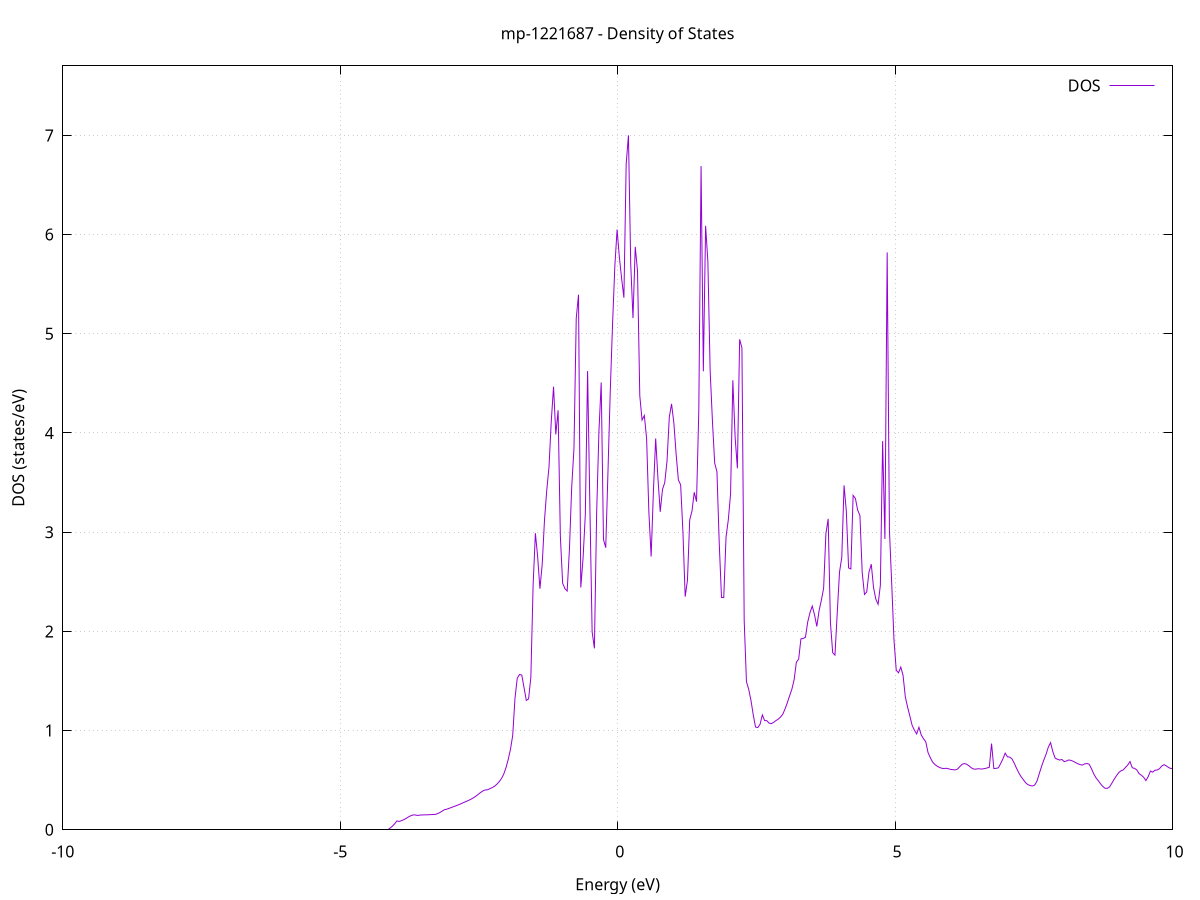 set title 'mp-1221687 - Density of States'
set xlabel 'Energy (eV)'
set ylabel 'DOS (states/eV)'
set grid
set xrange [-10:10]
set yrange [0:7.701]
set xzeroaxis lt -1
set terminal png size 800,600
set output 'mp-1221687_dos_gnuplot.png'
plot '-' using 1:2 with lines title 'DOS'
-47.212400 0.000000
-47.171500 0.000000
-47.130600 0.000000
-47.089700 0.000000
-47.048800 0.000000
-47.007900 0.000000
-46.967000 0.000000
-46.926100 0.000000
-46.885200 0.000000
-46.844300 0.000000
-46.803400 0.000000
-46.762500 0.000000
-46.721600 0.000000
-46.680700 0.000000
-46.639800 0.000000
-46.598900 0.000000
-46.558000 0.000000
-46.517100 0.000000
-46.476200 0.000000
-46.435200 0.000000
-46.394300 0.000000
-46.353400 0.000000
-46.312500 0.000000
-46.271600 0.000000
-46.230700 0.000000
-46.189800 0.000000
-46.148900 0.000000
-46.108000 0.000000
-46.067100 0.000000
-46.026200 0.000000
-45.985300 0.000000
-45.944400 0.000000
-45.903500 0.000000
-45.862600 0.000000
-45.821700 0.000000
-45.780800 0.000000
-45.739900 0.000000
-45.699000 0.000000
-45.658100 0.000000
-45.617200 0.000000
-45.576300 0.000000
-45.535400 0.000000
-45.494500 0.000000
-45.453600 0.000000
-45.412700 0.000000
-45.371800 0.000000
-45.330900 0.000000
-45.290000 0.000000
-45.249000 0.000000
-45.208100 0.000000
-45.167200 0.000000
-45.126300 0.000000
-45.085400 0.000000
-45.044500 0.000000
-45.003600 0.000000
-44.962700 0.000000
-44.921800 0.000000
-44.880900 0.000000
-44.840000 0.000000
-44.799100 0.000000
-44.758200 0.000000
-44.717300 0.000000
-44.676400 0.000000
-44.635500 0.000000
-44.594600 0.000000
-44.553700 0.000000
-44.512800 0.000000
-44.471900 0.000000
-44.431000 0.000000
-44.390100 0.000000
-44.349200 0.000000
-44.308300 0.000000
-44.267400 0.000000
-44.226500 0.000000
-44.185600 0.000000
-44.144700 0.000000
-44.103800 0.000000
-44.062900 0.000000
-44.021900 0.000000
-43.981000 0.000000
-43.940100 0.000000
-43.899200 0.000000
-43.858300 0.000000
-43.817400 0.000000
-43.776500 0.000000
-43.735600 0.000000
-43.694700 0.000000
-43.653800 0.000000
-43.612900 0.000000
-43.572000 0.000000
-43.531100 0.000000
-43.490200 75.314700
-43.449300 0.000000
-43.408400 0.000000
-43.367500 0.000000
-43.326600 0.000000
-43.285700 16.598500
-43.244800 30.565400
-43.203900 0.000000
-43.163000 0.000000
-43.122100 0.000000
-43.081200 0.000000
-43.040300 0.000000
-42.999400 0.000000
-42.958500 0.000000
-42.917600 0.000000
-42.876700 0.000000
-42.835800 0.000000
-42.794800 0.000000
-42.753900 0.000000
-42.713000 0.000000
-42.672100 0.000000
-42.631200 0.000000
-42.590300 0.000000
-42.549400 0.000000
-42.508500 0.000000
-42.467600 0.000000
-42.426700 0.000000
-42.385800 0.000000
-42.344900 0.000000
-42.304000 0.000000
-42.263100 0.000000
-42.222200 0.000000
-42.181300 0.000000
-42.140400 0.000000
-42.099500 0.000000
-42.058600 0.000000
-42.017700 0.000000
-41.976800 0.000000
-41.935900 0.000000
-41.895000 0.000000
-41.854100 0.000000
-41.813200 0.000000
-41.772300 0.000000
-41.731400 0.000000
-41.690500 0.000000
-41.649600 0.000000
-41.608700 0.000000
-41.567700 0.000000
-41.526800 0.000000
-41.485900 0.000000
-41.445000 0.000000
-41.404100 0.000000
-41.363200 0.000000
-41.322300 0.000000
-41.281400 0.000000
-41.240500 0.000000
-41.199600 0.000000
-41.158700 0.000000
-41.117800 0.000000
-41.076900 0.000000
-41.036000 0.000000
-40.995100 0.000000
-40.954200 0.000000
-40.913300 0.000000
-40.872400 0.000000
-40.831500 0.000000
-40.790600 0.000000
-40.749700 0.000000
-40.708800 0.000000
-40.667900 0.000000
-40.627000 0.000000
-40.586100 0.000000
-40.545200 0.000000
-40.504300 0.000000
-40.463400 0.000000
-40.422500 0.000000
-40.381600 0.000000
-40.340600 0.000000
-40.299700 0.000000
-40.258800 0.000000
-40.217900 0.000000
-40.177000 0.000000
-40.136100 0.000000
-40.095200 0.000000
-40.054300 0.000000
-40.013400 0.000000
-39.972500 0.000000
-39.931600 0.000000
-39.890700 0.000000
-39.849800 0.000000
-39.808900 0.000000
-39.768000 0.000000
-39.727100 0.000000
-39.686200 0.000000
-39.645300 0.000000
-39.604400 0.000000
-39.563500 0.000000
-39.522600 0.000000
-39.481700 0.000000
-39.440800 0.000000
-39.399900 0.000000
-39.359000 0.000000
-39.318100 0.000000
-39.277200 0.000000
-39.236300 0.000000
-39.195400 0.000000
-39.154400 0.000000
-39.113500 0.000000
-39.072600 0.000000
-39.031700 0.000000
-38.990800 0.000000
-38.949900 0.000000
-38.909000 0.000000
-38.868100 0.000000
-38.827200 0.000000
-38.786300 0.000000
-38.745400 0.000000
-38.704500 0.000000
-38.663600 0.000000
-38.622700 0.000000
-38.581800 0.000000
-38.540900 0.000000
-38.500000 0.000000
-38.459100 0.000000
-38.418200 0.000000
-38.377300 0.000000
-38.336400 0.000000
-38.295500 0.000000
-38.254600 0.000000
-38.213700 0.000000
-38.172800 0.000000
-38.131900 0.000000
-38.091000 0.000000
-38.050100 0.000000
-38.009200 0.000000
-37.968300 0.000000
-37.927300 0.000000
-37.886400 0.000000
-37.845500 0.000000
-37.804600 0.000000
-37.763700 0.000000
-37.722800 0.000000
-37.681900 0.000000
-37.641000 0.000000
-37.600100 0.000000
-37.559200 0.000000
-37.518300 0.000000
-37.477400 0.000000
-37.436500 0.000000
-37.395600 0.000000
-37.354700 0.000000
-37.313800 0.000000
-37.272900 0.000000
-37.232000 0.000000
-37.191100 0.000000
-37.150200 0.000000
-37.109300 0.000000
-37.068400 0.000000
-37.027500 0.000000
-36.986600 0.000000
-36.945700 0.000000
-36.904800 0.000000
-36.863900 0.000000
-36.823000 0.000000
-36.782100 0.000000
-36.741200 0.000000
-36.700200 0.000000
-36.659300 0.000000
-36.618400 0.000000
-36.577500 0.000000
-36.536600 0.000000
-36.495700 0.000000
-36.454800 0.000000
-36.413900 0.000000
-36.373000 0.000000
-36.332100 0.000000
-36.291200 0.000000
-36.250300 0.000000
-36.209400 0.000000
-36.168500 0.000000
-36.127600 0.000000
-36.086700 0.000000
-36.045800 0.000000
-36.004900 0.000000
-35.964000 0.000000
-35.923100 0.000000
-35.882200 0.000000
-35.841300 0.000000
-35.800400 0.000000
-35.759500 0.000000
-35.718600 0.000000
-35.677700 0.000000
-35.636800 0.000000
-35.595900 0.000000
-35.555000 0.000000
-35.514100 0.000000
-35.473100 0.000000
-35.432200 0.000000
-35.391300 0.000000
-35.350400 0.000000
-35.309500 0.000000
-35.268600 0.000000
-35.227700 0.000000
-35.186800 0.000000
-35.145900 0.000000
-35.105000 0.000000
-35.064100 0.000000
-35.023200 0.000000
-34.982300 0.000000
-34.941400 0.000000
-34.900500 0.000000
-34.859600 0.000000
-34.818700 0.000000
-34.777800 0.000000
-34.736900 0.000000
-34.696000 0.000000
-34.655100 0.000000
-34.614200 0.000000
-34.573300 0.000000
-34.532400 0.000000
-34.491500 0.000000
-34.450600 0.000000
-34.409700 0.000000
-34.368800 0.000000
-34.327900 0.000000
-34.286900 0.000000
-34.246000 0.000000
-34.205100 0.000000
-34.164200 0.000000
-34.123300 0.000000
-34.082400 0.000000
-34.041500 0.000000
-34.000600 0.000000
-33.959700 0.000000
-33.918800 0.000000
-33.877900 0.000000
-33.837000 0.000000
-33.796100 0.000000
-33.755200 0.000000
-33.714300 0.000000
-33.673400 0.000000
-33.632500 0.000000
-33.591600 0.000000
-33.550700 0.000000
-33.509800 0.000000
-33.468900 0.000000
-33.428000 0.000000
-33.387100 0.000000
-33.346200 0.000000
-33.305300 0.000000
-33.264400 0.000000
-33.223500 0.000000
-33.182600 0.000000
-33.141700 0.000000
-33.100800 0.000000
-33.059800 0.000000
-33.018900 0.000000
-32.978000 0.000000
-32.937100 0.000000
-32.896200 0.000000
-32.855300 0.000000
-32.814400 0.000000
-32.773500 0.000000
-32.732600 0.000000
-32.691700 0.000000
-32.650800 0.000000
-32.609900 0.000000
-32.569000 0.000000
-32.528100 0.000000
-32.487200 0.000000
-32.446300 0.000000
-32.405400 0.000000
-32.364500 0.000000
-32.323600 0.000000
-32.282700 0.000000
-32.241800 0.000000
-32.200900 0.000000
-32.160000 0.000000
-32.119100 0.000000
-32.078200 0.000000
-32.037300 0.000000
-31.996400 0.000000
-31.955500 0.000000
-31.914600 0.000000
-31.873700 0.000000
-31.832700 0.000000
-31.791800 0.000000
-31.750900 0.000000
-31.710000 0.000000
-31.669100 0.000000
-31.628200 0.000000
-31.587300 0.000000
-31.546400 0.000000
-31.505500 0.000000
-31.464600 0.000000
-31.423700 0.000000
-31.382800 0.000000
-31.341900 0.000000
-31.301000 0.000000
-31.260100 0.000000
-31.219200 0.000000
-31.178300 0.000000
-31.137400 0.000000
-31.096500 0.000000
-31.055600 0.000000
-31.014700 0.000000
-30.973800 0.000000
-30.932900 0.000000
-30.892000 0.000000
-30.851100 0.000000
-30.810200 0.000000
-30.769300 0.000000
-30.728400 0.000000
-30.687500 0.000000
-30.646600 0.000000
-30.605600 0.000000
-30.564700 0.000000
-30.523800 0.000000
-30.482900 0.000000
-30.442000 0.000000
-30.401100 0.000000
-30.360200 0.000000
-30.319300 0.000000
-30.278400 0.000000
-30.237500 0.000000
-30.196600 0.000000
-30.155700 0.000000
-30.114800 0.000000
-30.073900 0.000000
-30.033000 0.000000
-29.992100 0.000000
-29.951200 0.000000
-29.910300 0.000000
-29.869400 0.000000
-29.828500 0.000000
-29.787600 0.000000
-29.746700 0.000000
-29.705800 0.000000
-29.664900 0.000000
-29.624000 0.000000
-29.583100 0.000000
-29.542200 0.000000
-29.501300 0.000000
-29.460400 0.000000
-29.419400 0.000000
-29.378500 0.000000
-29.337600 0.000000
-29.296700 0.000000
-29.255800 0.000000
-29.214900 0.000000
-29.174000 0.000000
-29.133100 0.000000
-29.092200 0.000000
-29.051300 0.000000
-29.010400 0.000000
-28.969500 0.000000
-28.928600 0.000000
-28.887700 0.000000
-28.846800 0.000000
-28.805900 0.000000
-28.765000 0.000000
-28.724100 0.000000
-28.683200 0.000000
-28.642300 0.000000
-28.601400 0.000000
-28.560500 0.000000
-28.519600 0.000000
-28.478700 0.000000
-28.437800 0.000000
-28.396900 0.000000
-28.356000 0.000000
-28.315100 0.000000
-28.274200 0.000000
-28.233300 0.000000
-28.192300 0.000000
-28.151400 0.000000
-28.110500 0.000000
-28.069600 0.000000
-28.028700 0.000000
-27.987800 0.000000
-27.946900 0.000000
-27.906000 0.000000
-27.865100 0.000000
-27.824200 0.000000
-27.783300 0.000000
-27.742400 0.000000
-27.701500 0.000000
-27.660600 0.000000
-27.619700 0.000000
-27.578800 0.000000
-27.537900 0.000000
-27.497000 0.000000
-27.456100 0.000000
-27.415200 0.000000
-27.374300 0.000000
-27.333400 0.000000
-27.292500 0.000000
-27.251600 0.000000
-27.210700 0.000000
-27.169800 0.000000
-27.128900 0.000000
-27.088000 0.000000
-27.047100 0.000000
-27.006200 0.000000
-26.965200 0.000000
-26.924300 0.000000
-26.883400 0.000000
-26.842500 0.000000
-26.801600 0.000000
-26.760700 0.000000
-26.719800 0.000000
-26.678900 0.000000
-26.638000 0.000000
-26.597100 0.000000
-26.556200 0.000000
-26.515300 0.000000
-26.474400 0.000000
-26.433500 0.000000
-26.392600 0.000000
-26.351700 0.000000
-26.310800 0.000000
-26.269900 0.000000
-26.229000 0.000000
-26.188100 0.000000
-26.147200 0.000000
-26.106300 0.000000
-26.065400 0.000000
-26.024500 0.000000
-25.983600 0.000000
-25.942700 0.000000
-25.901800 0.000000
-25.860900 0.000000
-25.820000 0.000000
-25.779100 0.000000
-25.738100 0.000000
-25.697200 0.000000
-25.656300 0.000000
-25.615400 0.000000
-25.574500 0.000000
-25.533600 0.000000
-25.492700 0.000000
-25.451800 0.000000
-25.410900 0.000000
-25.370000 0.000000
-25.329100 0.000000
-25.288200 0.000000
-25.247300 0.000000
-25.206400 0.000000
-25.165500 0.000000
-25.124600 0.000000
-25.083700 0.000000
-25.042800 0.000000
-25.001900 0.000000
-24.961000 0.000000
-24.920100 0.000000
-24.879200 0.000000
-24.838300 0.000000
-24.797400 0.000000
-24.756500 0.000000
-24.715600 0.000000
-24.674700 0.000000
-24.633800 0.000000
-24.592900 0.000000
-24.551900 0.000000
-24.511000 0.000000
-24.470100 0.000000
-24.429200 0.000000
-24.388300 0.000000
-24.347400 0.000000
-24.306500 0.000000
-24.265600 0.000000
-24.224700 0.000000
-24.183800 0.000000
-24.142900 0.000000
-24.102000 0.000000
-24.061100 0.000000
-24.020200 0.000000
-23.979300 0.000000
-23.938400 0.000000
-23.897500 0.000000
-23.856600 0.000000
-23.815700 0.000000
-23.774800 0.000000
-23.733900 0.000000
-23.693000 0.000000
-23.652100 0.000000
-23.611200 0.000000
-23.570300 0.000000
-23.529400 0.000000
-23.488500 0.000000
-23.447600 0.000000
-23.406700 0.000000
-23.365800 0.000000
-23.324800 0.000000
-23.283900 0.000000
-23.243000 0.000000
-23.202100 0.000000
-23.161200 0.000000
-23.120300 0.000000
-23.079400 0.000000
-23.038500 0.000000
-22.997600 0.000000
-22.956700 0.000000
-22.915800 0.000000
-22.874900 0.000000
-22.834000 0.000000
-22.793100 0.000000
-22.752200 0.000000
-22.711300 0.000000
-22.670400 0.000000
-22.629500 0.000000
-22.588600 0.000000
-22.547700 0.000000
-22.506800 0.000000
-22.465900 0.000000
-22.425000 0.000000
-22.384100 0.000000
-22.343200 0.000000
-22.302300 0.000000
-22.261400 0.000000
-22.220500 0.000000
-22.179600 0.000000
-22.138700 0.000000
-22.097700 0.000000
-22.056800 0.000000
-22.015900 0.000000
-21.975000 0.000000
-21.934100 0.000000
-21.893200 0.000000
-21.852300 0.000000
-21.811400 0.000000
-21.770500 0.000000
-21.729600 0.000000
-21.688700 0.000000
-21.647800 0.000000
-21.606900 0.000000
-21.566000 0.000000
-21.525100 0.000000
-21.484200 0.000000
-21.443300 0.000000
-21.402400 0.000000
-21.361500 0.000000
-21.320600 0.000000
-21.279700 0.000000
-21.238800 0.000000
-21.197900 0.000000
-21.157000 0.000000
-21.116100 0.000000
-21.075200 0.000000
-21.034300 0.000000
-20.993400 0.000000
-20.952500 0.000000
-20.911600 0.000000
-20.870600 0.000000
-20.829700 0.000000
-20.788800 0.000000
-20.747900 0.000000
-20.707000 0.000000
-20.666100 0.000000
-20.625200 0.000000
-20.584300 0.000000
-20.543400 0.000000
-20.502500 0.000000
-20.461600 0.000000
-20.420700 0.000000
-20.379800 0.000000
-20.338900 0.000000
-20.298000 0.000000
-20.257100 0.000000
-20.216200 0.000000
-20.175300 0.000000
-20.134400 0.000000
-20.093500 0.000000
-20.052600 0.000000
-20.011700 0.000000
-19.970800 0.000000
-19.929900 0.000000
-19.889000 0.000000
-19.848100 0.000000
-19.807200 0.000000
-19.766300 0.000000
-19.725400 0.000000
-19.684500 0.000000
-19.643500 0.000000
-19.602600 0.000000
-19.561700 0.000000
-19.520800 0.000000
-19.479900 0.000000
-19.439000 0.000000
-19.398100 0.000000
-19.357200 0.000000
-19.316300 0.000000
-19.275400 0.000000
-19.234500 0.000000
-19.193600 0.000000
-19.152700 0.000000
-19.111800 0.000000
-19.070900 0.000000
-19.030000 0.000000
-18.989100 0.000000
-18.948200 0.000000
-18.907300 0.000000
-18.866400 0.000000
-18.825500 0.000000
-18.784600 0.000000
-18.743700 0.000000
-18.702800 0.000000
-18.661900 0.000000
-18.621000 0.000000
-18.580100 0.000000
-18.539200 0.000000
-18.498300 0.000000
-18.457300 0.000000
-18.416400 0.000000
-18.375500 0.000000
-18.334600 0.000000
-18.293700 0.000000
-18.252800 0.000000
-18.211900 0.000000
-18.171000 0.000000
-18.130100 0.000000
-18.089200 0.000000
-18.048300 0.000000
-18.007400 0.000000
-17.966500 0.000000
-17.925600 0.000000
-17.884700 0.000000
-17.843800 0.000000
-17.802900 0.000000
-17.762000 0.000000
-17.721100 0.000000
-17.680200 0.000000
-17.639300 0.000000
-17.598400 0.000000
-17.557500 0.000000
-17.516600 0.000000
-17.475700 0.000000
-17.434800 0.000000
-17.393900 0.000000
-17.353000 0.000000
-17.312100 0.000000
-17.271200 0.000000
-17.230200 0.000000
-17.189300 0.000000
-17.148400 0.000000
-17.107500 0.000000
-17.066600 0.000000
-17.025700 0.000000
-16.984800 0.000000
-16.943900 0.000000
-16.903000 0.000000
-16.862100 0.000000
-16.821200 0.000000
-16.780300 0.000000
-16.739400 0.000000
-16.698500 0.000000
-16.657600 0.000000
-16.616700 0.000000
-16.575800 0.000000
-16.534900 0.000000
-16.494000 0.000000
-16.453100 0.000000
-16.412200 0.000000
-16.371300 0.000000
-16.330400 0.000000
-16.289500 0.000000
-16.248600 0.000000
-16.207700 0.000000
-16.166800 0.000000
-16.125900 0.000000
-16.085000 0.000000
-16.044100 0.000000
-16.003100 0.000000
-15.962200 0.000000
-15.921300 0.000000
-15.880400 0.000000
-15.839500 0.000000
-15.798600 0.000000
-15.757700 0.000000
-15.716800 0.000000
-15.675900 0.000000
-15.635000 0.000000
-15.594100 0.000000
-15.553200 0.000000
-15.512300 0.000000
-15.471400 0.000000
-15.430500 0.000000
-15.389600 0.000000
-15.348700 0.000000
-15.307800 0.000000
-15.266900 0.000000
-15.226000 0.000000
-15.185100 0.000000
-15.144200 0.000000
-15.103300 0.000000
-15.062400 0.000000
-15.021500 0.000000
-14.980600 0.000000
-14.939700 0.000000
-14.898800 0.000000
-14.857900 0.000000
-14.817000 0.000000
-14.776000 0.000000
-14.735100 0.000000
-14.694200 0.000000
-14.653300 0.000000
-14.612400 0.000000
-14.571500 0.000000
-14.530600 0.000000
-14.489700 0.000000
-14.448800 0.000000
-14.407900 0.000000
-14.367000 0.000000
-14.326100 0.000000
-14.285200 0.000000
-14.244300 0.000000
-14.203400 0.000000
-14.162500 0.000000
-14.121600 0.000000
-14.080700 0.000000
-14.039800 0.000000
-13.998900 0.000000
-13.958000 0.000000
-13.917100 0.000000
-13.876200 0.000000
-13.835300 0.000000
-13.794400 0.000000
-13.753500 0.000000
-13.712600 0.000000
-13.671700 0.000000
-13.630800 0.000000
-13.589800 0.000000
-13.548900 0.000000
-13.508000 0.000000
-13.467100 0.000000
-13.426200 0.000000
-13.385300 0.000000
-13.344400 0.000000
-13.303500 0.000000
-13.262600 0.000000
-13.221700 0.000000
-13.180800 0.000000
-13.139900 0.000000
-13.099000 0.000000
-13.058100 0.000000
-13.017200 0.000000
-12.976300 0.000000
-12.935400 0.000000
-12.894500 0.000000
-12.853600 0.000000
-12.812700 0.000000
-12.771800 0.000000
-12.730900 0.000000
-12.690000 0.000000
-12.649100 0.000000
-12.608200 0.000000
-12.567300 0.000000
-12.526400 0.000000
-12.485500 0.000000
-12.444600 0.000000
-12.403700 0.000000
-12.362700 0.000000
-12.321800 0.000000
-12.280900 0.000000
-12.240000 0.000000
-12.199100 0.000000
-12.158200 0.000000
-12.117300 0.000000
-12.076400 0.000000
-12.035500 0.000000
-11.994600 0.000000
-11.953700 0.000000
-11.912800 0.000000
-11.871900 0.000000
-11.831000 0.000000
-11.790100 0.000000
-11.749200 0.000000
-11.708300 0.000000
-11.667400 0.000000
-11.626500 0.000000
-11.585600 0.000000
-11.544700 0.000000
-11.503800 0.000000
-11.462900 0.000000
-11.422000 0.000000
-11.381100 0.000000
-11.340200 0.000000
-11.299300 0.000000
-11.258400 0.000000
-11.217500 0.000000
-11.176600 0.000000
-11.135600 0.000000
-11.094700 0.000000
-11.053800 0.000000
-11.012900 0.000000
-10.972000 0.000000
-10.931100 0.000000
-10.890200 0.000000
-10.849300 0.000000
-10.808400 0.000000
-10.767500 0.000000
-10.726600 0.000000
-10.685700 0.000000
-10.644800 0.000000
-10.603900 0.000000
-10.563000 0.000000
-10.522100 0.000000
-10.481200 0.000000
-10.440300 0.000000
-10.399400 0.000000
-10.358500 0.000000
-10.317600 0.000000
-10.276700 0.000000
-10.235800 0.000000
-10.194900 0.000000
-10.154000 0.000000
-10.113100 0.000000
-10.072200 0.000000
-10.031300 0.000000
-9.990400 0.000000
-9.949500 0.000000
-9.908500 0.000000
-9.867600 0.000000
-9.826700 0.000000
-9.785800 0.000000
-9.744900 0.000000
-9.704000 0.000000
-9.663100 0.000000
-9.622200 0.000000
-9.581300 0.000000
-9.540400 0.000000
-9.499500 0.000000
-9.458600 0.000000
-9.417700 0.000000
-9.376800 0.000000
-9.335900 0.000000
-9.295000 0.000000
-9.254100 0.000000
-9.213200 0.000000
-9.172300 0.000000
-9.131400 0.000000
-9.090500 0.000000
-9.049600 0.000000
-9.008700 0.000000
-8.967800 0.000000
-8.926900 0.000000
-8.886000 0.000000
-8.845100 0.000000
-8.804200 0.000000
-8.763300 0.000000
-8.722300 0.000000
-8.681400 0.000000
-8.640500 0.000000
-8.599600 0.000000
-8.558700 0.000000
-8.517800 0.000000
-8.476900 0.000000
-8.436000 0.000000
-8.395100 0.000000
-8.354200 0.000000
-8.313300 0.000000
-8.272400 0.000000
-8.231500 0.000000
-8.190600 0.000000
-8.149700 0.000000
-8.108800 0.000000
-8.067900 0.000000
-8.027000 0.000000
-7.986100 0.000000
-7.945200 0.000000
-7.904300 0.000000
-7.863400 0.000000
-7.822500 0.000000
-7.781600 0.000000
-7.740700 0.000000
-7.699800 0.000000
-7.658900 0.000000
-7.618000 0.000000
-7.577100 0.000000
-7.536200 0.000000
-7.495200 0.000000
-7.454300 0.000000
-7.413400 0.000000
-7.372500 0.000000
-7.331600 0.000000
-7.290700 0.000000
-7.249800 0.000000
-7.208900 0.000000
-7.168000 0.000000
-7.127100 0.000000
-7.086200 0.000000
-7.045300 0.000000
-7.004400 0.000000
-6.963500 0.000000
-6.922600 0.000000
-6.881700 0.000000
-6.840800 0.000000
-6.799900 0.000000
-6.759000 0.000000
-6.718100 0.000000
-6.677200 0.000000
-6.636300 0.000000
-6.595400 0.000000
-6.554500 0.000000
-6.513600 0.000000
-6.472700 0.000000
-6.431800 0.000000
-6.390900 0.000000
-6.350000 0.000000
-6.309100 0.000000
-6.268100 0.000000
-6.227200 0.000000
-6.186300 0.000000
-6.145400 0.000000
-6.104500 0.000000
-6.063600 0.000000
-6.022700 0.000000
-5.981800 0.000000
-5.940900 0.000000
-5.900000 0.000000
-5.859100 0.000000
-5.818200 0.000000
-5.777300 0.000000
-5.736400 0.000000
-5.695500 0.000000
-5.654600 0.000000
-5.613700 0.000000
-5.572800 0.000000
-5.531900 0.000000
-5.491000 0.000000
-5.450100 0.000000
-5.409200 0.000000
-5.368300 0.000000
-5.327400 0.000000
-5.286500 0.000000
-5.245600 0.000000
-5.204700 0.000000
-5.163800 0.000000
-5.122900 0.000000
-5.082000 0.000000
-5.041000 0.000000
-5.000100 0.000000
-4.959200 0.000000
-4.918300 0.000000
-4.877400 0.000000
-4.836500 0.000000
-4.795600 0.000000
-4.754700 0.000000
-4.713800 0.000000
-4.672900 0.000000
-4.632000 0.000000
-4.591100 0.000000
-4.550200 0.000000
-4.509300 0.000000
-4.468400 0.000000
-4.427500 0.000000
-4.386600 0.000000
-4.345700 0.000000
-4.304800 0.000000
-4.263900 0.000000
-4.223000 0.000000
-4.182100 0.000000
-4.141200 0.002800
-4.100300 0.016600
-4.059400 0.036500
-4.018500 0.060800
-3.977600 0.089100
-3.936700 0.084200
-3.895800 0.091900
-3.854800 0.101700
-3.813900 0.114000
-3.773000 0.128700
-3.732100 0.140600
-3.691200 0.149000
-3.650300 0.150000
-3.609400 0.144600
-3.568500 0.147600
-3.527600 0.149400
-3.486700 0.150400
-3.445800 0.150700
-3.404900 0.151600
-3.364000 0.152900
-3.323100 0.154000
-3.282200 0.155300
-3.241300 0.163400
-3.200400 0.174900
-3.159500 0.189600
-3.118600 0.203000
-3.077700 0.208100
-3.036800 0.216100
-2.995900 0.225300
-2.955000 0.233800
-2.914100 0.241900
-2.873200 0.251000
-2.832300 0.260600
-2.791400 0.270600
-2.750500 0.280600
-2.709600 0.290600
-2.668700 0.301100
-2.627700 0.312800
-2.586800 0.326700
-2.545900 0.342200
-2.505000 0.361000
-2.464100 0.378200
-2.423200 0.393800
-2.382300 0.401800
-2.341400 0.403600
-2.300500 0.414600
-2.259600 0.425600
-2.218700 0.438700
-2.177800 0.458800
-2.136900 0.483600
-2.096000 0.514500
-2.055100 0.557600
-2.014200 0.623000
-1.973300 0.707000
-1.932400 0.809000
-1.891500 0.949700
-1.850600 1.321800
-1.809700 1.527200
-1.768800 1.565500
-1.727900 1.559600
-1.687000 1.432800
-1.646100 1.304400
-1.605200 1.319500
-1.564300 1.535300
-1.523400 2.466600
-1.482500 2.989700
-1.441600 2.751600
-1.400600 2.429600
-1.359700 2.675200
-1.318800 3.116900
-1.277900 3.421600
-1.237000 3.657200
-1.196100 4.120100
-1.155200 4.467000
-1.114300 3.985700
-1.073400 4.229000
-1.032500 2.959800
-0.991600 2.486100
-0.950700 2.431100
-0.909800 2.406700
-0.868900 2.828200
-0.828000 3.455000
-0.787100 3.844300
-0.746200 5.156500
-0.705300 5.394300
-0.664400 2.443000
-0.623500 2.734600
-0.582600 3.176200
-0.541700 4.624400
-0.500800 3.275300
-0.459900 1.996100
-0.419000 1.829100
-0.378100 3.200900
-0.337200 4.016500
-0.296300 4.508900
-0.255400 2.926800
-0.214500 2.843800
-0.173500 3.625100
-0.132600 4.430100
-0.091700 5.097800
-0.050800 5.679200
-0.009900 6.051100
0.031000 5.771600
0.071900 5.556700
0.112800 5.363700
0.153700 6.710200
0.194600 7.000800
0.235500 5.704200
0.276400 5.158000
0.317300 5.877100
0.358200 5.632900
0.399100 4.376100
0.440000 4.130400
0.480900 4.176800
0.521800 3.947500
0.562700 3.203700
0.603600 2.754800
0.644500 3.411300
0.685400 3.944800
0.726300 3.544700
0.767200 3.205300
0.808100 3.430400
0.849000 3.500600
0.889900 3.716200
0.930800 4.159000
0.971700 4.293600
1.012600 4.104100
1.053600 3.790900
1.094500 3.526900
1.135400 3.478100
1.176300 3.007800
1.217200 2.350500
1.258100 2.515000
1.299000 3.124600
1.339900 3.213500
1.380800 3.402100
1.421700 3.307800
1.462600 4.221800
1.503500 6.690800
1.544400 4.622000
1.585300 6.088700
1.626200 5.727800
1.667100 4.630800
1.708000 4.124600
1.748900 3.697300
1.789800 3.608700
1.830700 2.893700
1.871600 2.342200
1.912500 2.340400
1.953400 2.950000
1.994300 3.124100
2.035200 3.384300
2.076100 4.531600
2.117000 3.961300
2.157900 3.643900
2.198800 4.944500
2.239800 4.857900
2.280700 2.110700
2.321600 1.492700
2.362500 1.415200
2.403400 1.302700
2.444300 1.156700
2.485200 1.035600
2.526100 1.030600
2.567000 1.063800
2.607900 1.157600
2.648800 1.101200
2.689700 1.099400
2.730600 1.074200
2.771500 1.070800
2.812400 1.083200
2.853300 1.100900
2.894200 1.115100
2.935100 1.136100
2.976000 1.164700
3.016900 1.218100
3.057800 1.280400
3.098700 1.349800
3.139600 1.415800
3.180500 1.512500
3.221400 1.690200
3.262300 1.719400
3.303200 1.924800
3.344100 1.928800
3.385000 1.941100
3.425900 2.095700
3.466900 2.189700
3.507800 2.255200
3.548700 2.166400
3.589600 2.050000
3.630500 2.208900
3.671400 2.313800
3.712300 2.435300
3.753200 2.984700
3.794100 3.134800
3.835000 2.086600
3.875900 1.785000
3.916800 1.760500
3.957700 2.185500
3.998600 2.596600
4.039500 2.746800
4.080400 3.472200
4.121300 3.213300
4.162200 2.639900
4.203100 2.629200
4.244000 3.370900
4.284900 3.340100
4.325800 3.223600
4.366700 3.167100
4.407600 2.594100
4.448500 2.372100
4.489400 2.398200
4.530300 2.599000
4.571200 2.677100
4.612100 2.441200
4.653000 2.325200
4.694000 2.273200
4.734900 2.464200
4.775800 3.918700
4.816700 2.931600
4.857600 5.820400
4.898500 3.019500
4.939400 2.482300
4.980300 1.915600
5.021200 1.607800
5.062100 1.582600
5.103000 1.640600
5.143900 1.556100
5.184800 1.339600
5.225700 1.236400
5.266600 1.146500
5.307500 1.052600
5.348400 1.003700
5.389300 0.966200
5.430200 1.033700
5.471100 0.956500
5.512000 0.917800
5.552900 0.887700
5.593800 0.778600
5.634700 0.726800
5.675600 0.683300
5.716500 0.658200
5.757400 0.641800
5.798300 0.629100
5.839200 0.620300
5.880100 0.617700
5.921100 0.620000
5.962000 0.614800
6.002900 0.608600
6.043800 0.605600
6.084700 0.603600
6.125600 0.612000
6.166500 0.636600
6.207400 0.659700
6.248300 0.667700
6.289200 0.661000
6.330100 0.645600
6.371000 0.626100
6.411900 0.613100
6.452800 0.610800
6.493700 0.615600
6.534600 0.612800
6.575500 0.613200
6.616400 0.617400
6.657300 0.623000
6.698200 0.629900
6.739100 0.869300
6.780000 0.617300
6.820900 0.619400
6.861800 0.624500
6.902700 0.667400
6.943600 0.714700
6.984500 0.772900
7.025400 0.735400
7.066300 0.732400
7.107300 0.714100
7.148200 0.670900
7.189100 0.619800
7.230000 0.573900
7.270900 0.534700
7.311800 0.505200
7.352700 0.474200
7.393600 0.454900
7.434500 0.445900
7.475400 0.441500
7.516300 0.450600
7.557200 0.489900
7.598100 0.564500
7.639000 0.636600
7.679900 0.702100
7.720800 0.760200
7.761700 0.832700
7.802600 0.878400
7.843500 0.787300
7.884400 0.723300
7.925300 0.710500
7.966200 0.703200
8.007100 0.708500
8.048000 0.687100
8.088900 0.693500
8.129800 0.703900
8.170700 0.699500
8.211600 0.690100
8.252500 0.677900
8.293400 0.665700
8.334400 0.657000
8.375300 0.652200
8.416200 0.664100
8.457100 0.667700
8.498000 0.661100
8.538900 0.617000
8.579800 0.563500
8.620700 0.524200
8.661600 0.495300
8.702500 0.463800
8.743400 0.437200
8.784300 0.418500
8.825200 0.417600
8.866100 0.432300
8.907000 0.469500
8.947900 0.509000
8.988800 0.543800
9.029700 0.575500
9.070600 0.594200
9.111500 0.603700
9.152400 0.628500
9.193300 0.652800
9.234200 0.687600
9.275100 0.625500
9.316000 0.618900
9.356900 0.603500
9.397800 0.566500
9.438700 0.550000
9.479600 0.529500
9.520500 0.496100
9.561500 0.535200
9.602400 0.591800
9.643300 0.580500
9.684200 0.600600
9.725100 0.602300
9.766000 0.616100
9.806900 0.643100
9.847800 0.656200
9.888700 0.644100
9.929600 0.627600
9.970500 0.617600
10.011400 0.621300
10.052300 0.630300
10.093200 0.622200
10.134100 0.610500
10.175000 0.596500
10.215900 0.590500
10.256800 0.593100
10.297700 0.595700
10.338600 0.598400
10.379500 0.601500
10.420400 0.604100
10.461300 0.677600
10.502200 0.638600
10.543100 0.676400
10.584000 0.748400
10.624900 0.769700
10.665800 0.761300
10.706700 0.737800
10.747600 0.731300
10.788600 0.738600
10.829500 0.822400
10.870400 0.796800
10.911300 0.784900
10.952200 0.792800
10.993100 0.839800
11.034000 0.770100
11.074900 0.732800
11.115800 0.703500
11.156700 0.682300
11.197600 0.665900
11.238500 0.651200
11.279400 0.639000
11.320300 0.660500
11.361200 0.652600
11.402100 0.646100
11.443000 0.640300
11.483900 0.625900
11.524800 0.606600
11.565700 0.599700
11.606600 0.597500
11.647500 0.598400
11.688400 0.602700
11.729300 0.614200
11.770200 0.631200
11.811100 0.636100
11.852000 0.648400
11.892900 0.670900
11.933800 0.675300
11.974800 0.696600
12.015700 0.718300
12.056600 0.737400
12.097500 0.740100
12.138400 0.740000
12.179300 0.743500
12.220200 0.757800
12.261100 0.780800
12.302000 0.770300
12.342900 0.754700
12.383800 0.747400
12.424700 0.742800
12.465600 0.731600
12.506500 0.728400
12.547400 0.735100
12.588300 0.749300
12.629200 0.783200
12.670100 0.812500
12.711000 0.806300
12.751900 0.806100
12.792800 0.807400
12.833700 0.804000
12.874600 0.816300
12.915500 0.820300
12.956400 0.806200
12.997300 0.807800
13.038200 0.814000
13.079100 0.812100
13.120000 0.820000
13.160900 0.798500
13.201900 0.778200
13.242800 0.764300
13.283700 0.760200
13.324600 0.766400
13.365500 0.774800
13.406400 0.776000
13.447300 0.773900
13.488200 0.767300
13.529100 0.765400
13.570000 0.772100
13.610900 0.785800
13.651800 0.790200
13.692700 0.835300
13.733600 0.832000
13.774500 0.850800
13.815400 0.885700
13.856300 0.941700
13.897200 0.977400
13.938100 0.969800
13.979000 0.969600
14.019900 0.986300
14.060800 1.046000
14.101700 1.095800
14.142600 1.044400
14.183500 1.016400
14.224400 1.001500
14.265300 0.981600
14.306200 0.963600
14.347100 0.945400
14.388000 0.927000
14.429000 0.904000
14.469900 0.894400
14.510800 0.892100
14.551700 0.891300
14.592600 0.892300
14.633500 0.892300
14.674400 0.896400
14.715300 0.893300
14.756200 0.884100
14.797100 0.872000
14.838000 0.857500
14.878900 0.842800
14.919800 0.841100
14.960700 0.829100
15.001600 0.823100
15.042500 0.825800
15.083400 0.836900
15.124300 0.859000
15.165200 0.894100
15.206100 0.910000
15.247000 0.923400
15.287900 0.930800
15.328800 0.933600
15.369700 0.932900
15.410600 0.933700
15.451500 0.942400
15.492400 0.944800
15.533300 0.945000
15.574200 0.939000
15.615100 0.934200
15.656100 0.939500
15.697000 0.942100
15.737900 0.942400
15.778800 0.935500
15.819700 0.919500
15.860600 0.907500
15.901500 0.908000
15.942400 0.904400
15.983300 0.905300
16.024200 0.914500
16.065100 0.928700
16.106000 0.946600
16.146900 0.972100
16.187800 1.000200
16.228700 1.022100
16.269600 1.039800
16.310500 1.059300
16.351400 1.058100
16.392300 1.047300
16.433200 1.044000
16.474100 1.042800
16.515000 1.032900
16.555900 1.010800
16.596800 0.990200
16.637700 0.974900
16.678600 0.957300
16.719500 0.942400
16.760400 0.942100
16.801300 0.923600
16.842300 0.889800
16.883200 0.864900
16.924100 0.850200
16.965000 0.837200
17.005900 0.837900
17.046800 0.845500
17.087700 0.950400
17.128600 1.014100
17.169500 1.043400
17.210400 1.063100
17.251300 1.090100
17.292200 1.122000
17.333100 1.132700
17.374000 1.141400
17.414900 1.145600
17.455800 1.136800
17.496700 1.127800
17.537600 1.115200
17.578500 1.101700
17.619400 1.090600
17.660300 1.084500
17.701200 1.080100
17.742100 1.051200
17.783000 1.051600
17.823900 1.058200
17.864800 1.066300
17.905700 1.067000
17.946600 1.055200
17.987500 1.127800
18.028400 1.107100
18.069400 1.085200
18.110300 1.038100
18.151200 1.026200
18.192100 1.012600
18.233000 0.996700
18.273900 0.986100
18.314800 0.988000
18.355700 0.999900
18.396600 1.061100
18.437500 1.059500
18.478400 1.078900
18.519300 1.091000
18.560200 1.103000
18.601100 1.111800
18.642000 1.105600
18.682900 1.093800
18.723800 1.095900
18.764700 1.078700
18.805600 1.058000
18.846500 1.041400
18.887400 1.032000
18.928300 1.037100
18.969200 1.060500
19.010100 1.074300
19.051000 1.062100
19.091900 1.051700
19.132800 1.055700
19.173700 1.073500
19.214600 1.086800
19.255500 1.101900
19.296500 1.157500
19.337400 1.141500
19.378300 1.123700
19.419200 1.146600
19.460100 1.181800
19.501000 1.199200
19.541900 1.230800
19.582800 1.257500
19.623700 1.283700
19.664600 1.303900
19.705500 1.286600
19.746400 1.251000
19.787300 1.160500
19.828200 1.140500
19.869100 1.138800
19.910000 1.192200
19.950900 1.205600
19.991800 1.255000
20.032700 1.303700
20.073600 1.363700
20.114500 1.409000
20.155400 1.391800
20.196300 1.262000
20.237200 1.223800
20.278100 1.183000
20.319000 1.130400
20.359900 1.059000
20.400800 1.023200
20.441700 1.032400
20.482600 1.047000
20.523600 1.063700
20.564500 1.050100
20.605400 1.061400
20.646300 1.076600
20.687200 1.118600
20.728100 1.165000
20.769000 1.179200
20.809900 1.202600
20.850800 1.253200
20.891700 1.297100
20.932600 1.307800
20.973500 1.247100
21.014400 1.237600
21.055300 1.221500
21.096200 1.207300
21.137100 1.191700
21.178000 1.154700
21.218900 1.127100
21.259800 1.116500
21.300700 1.175400
21.341600 1.241500
21.382500 1.191300
21.423400 1.128300
21.464300 1.099700
21.505200 1.080300
21.546100 1.080700
21.587000 1.238800
21.627900 1.270400
21.668800 1.253300
21.709700 1.235800
21.750700 1.231400
21.791600 1.239100
21.832500 1.240300
21.873400 1.229200
21.914300 1.216200
21.955200 1.239800
21.996100 1.176300
22.037000 1.166800
22.077900 1.168200
22.118800 1.168100
22.159700 1.168900
22.200600 1.178200
22.241500 1.219600
22.282400 1.243100
22.323300 1.259300
22.364200 1.286800
22.405100 1.293100
22.446000 1.288800
22.486900 1.327600
22.527800 1.204100
22.568700 1.177900
22.609600 1.121400
22.650500 1.088400
22.691400 1.088600
22.732300 1.123000
22.773200 1.105600
22.814100 1.117200
22.855000 1.140100
22.895900 1.165100
22.936900 1.198100
22.977800 1.237200
23.018700 1.288100
23.059600 1.301100
23.100500 1.308800
23.141400 1.358800
23.182300 1.272400
23.223200 1.267600
23.264100 1.228200
23.305000 1.183100
23.345900 1.198700
23.386800 1.249400
23.427700 1.418400
23.468600 1.511500
23.509500 1.503900
23.550400 1.476600
23.591300 1.414400
23.632200 1.389700
23.673100 1.351300
23.714000 1.348700
23.754900 1.332300
23.795800 1.316500
23.836700 1.296100
23.877600 1.270500
23.918500 1.240800
23.959400 1.213100
24.000300 1.192600
24.041200 1.168200
24.082100 1.143500
24.123000 1.156500
24.164000 1.159100
24.204900 1.088400
24.245800 1.049200
24.286700 1.043000
24.327600 1.038700
24.368500 1.021400
24.409400 1.018200
24.450300 1.046000
24.491200 1.053100
24.532100 1.047400
24.573000 1.037000
24.613900 1.032300
24.654800 1.052400
24.695700 1.020600
24.736600 1.023600
24.777500 1.045400
24.818400 1.042900
24.859300 1.042000
24.900200 0.992600
24.941100 0.963100
24.982000 0.947100
25.022900 0.946700
25.063800 0.950300
25.104700 0.950100
25.145600 0.968500
25.186500 0.990300
25.227400 0.998000
25.268300 1.012300
25.309200 0.994800
25.350100 0.970600
25.391100 0.957700
25.432000 0.953000
25.472900 0.946400
25.513800 0.900300
25.554700 0.835600
25.595600 0.811700
25.636500 0.790900
25.677400 0.789200
25.718300 0.823000
25.759200 0.934900
25.800100 1.058900
25.841000 1.145800
25.881900 1.139700
25.922800 1.056000
25.963700 0.950400
26.004600 0.855000
26.045500 0.819700
26.086400 0.769600
26.127300 0.799100
26.168200 0.759300
26.209100 0.662900
26.250000 0.625600
26.290900 0.635800
26.331800 0.652800
26.372700 0.676300
26.413600 0.706300
26.454500 0.743500
26.495400 0.741000
26.536300 0.752000
26.577200 0.787600
26.618200 0.853000
26.659100 0.925500
26.700000 0.983800
26.740900 1.024100
26.781800 1.084600
26.822700 1.216800
26.863600 1.151600
26.904500 1.201700
26.945400 1.299200
26.986300 1.514800
27.027200 1.472800
27.068100 1.468200
27.109000 1.335300
27.149900 1.246000
27.190800 1.168800
27.231700 1.112600
27.272600 1.113400
27.313500 1.168700
27.354400 1.257700
27.395300 1.375700
27.436200 1.527900
27.477100 1.541700
27.518000 1.657300
27.558900 1.537700
27.599800 1.570400
27.640700 1.515500
27.681600 1.450800
27.722500 1.427400
27.763400 1.415400
27.804400 1.404400
27.845300 1.372900
27.886200 1.342600
27.927100 1.403000
27.968000 1.420900
28.008900 1.379100
28.049800 1.361300
28.090700 1.323100
28.131600 1.300600
28.172500 1.286100
28.213400 1.227400
28.254300 1.209800
28.295200 1.183700
28.336100 1.168600
28.377000 1.131500
28.417900 1.067300
28.458800 1.031700
28.499700 1.013400
28.540600 0.978100
28.581500 0.867900
28.622400 0.801800
28.663300 0.759900
28.704200 0.740000
28.745100 0.732300
28.786000 0.729400
28.826900 0.744600
28.867800 0.741600
28.908700 0.738900
28.949600 0.763600
28.990500 0.815600
29.031500 0.959100
29.072400 0.915500
29.113300 0.896800
29.154200 1.061900
29.195100 0.843000
29.236000 0.767500
29.276900 0.750400
29.317800 0.788800
29.358700 0.788800
29.399600 0.774800
29.440500 0.753700
29.481400 0.734600
29.522300 0.709500
29.563200 0.723500
29.604100 0.759400
29.645000 0.806100
29.685900 0.778800
29.726800 0.792100
29.767700 0.742300
29.808600 0.679100
29.849500 0.606800
29.890400 0.547600
29.931300 0.491600
29.972200 0.466400
30.013100 0.334200
30.054000 0.228100
30.094900 0.180100
30.135800 0.142000
30.176700 0.116300
30.217600 0.103300
30.258600 0.091600
30.299500 0.080800
30.340400 0.070800
30.381300 0.061300
30.422200 0.052300
30.463100 0.043600
30.504000 0.033300
30.544900 0.023700
30.585800 0.016900
30.626700 0.012200
30.667600 0.009300
30.708500 0.006600
30.749400 0.004300
30.790300 0.002500
30.831200 0.000900
30.872100 0.000000
30.913000 0.000000
30.953900 0.000000
30.994800 0.000000
31.035700 0.000000
31.076600 0.000000
31.117500 0.000000
31.158400 0.000000
31.199300 0.000000
31.240200 0.000000
31.281100 0.000000
31.322000 0.000000
31.362900 0.000000
31.403800 0.000000
31.444700 0.000000
31.485700 0.000000
31.526600 0.000000
31.567500 0.000000
31.608400 0.000000
31.649300 0.000000
31.690200 0.000000
31.731100 0.000000
31.772000 0.000000
31.812900 0.000000
31.853800 0.000000
31.894700 0.000000
31.935600 0.000000
31.976500 0.000000
32.017400 0.000000
32.058300 0.000000
32.099200 0.000000
32.140100 0.000000
32.181000 0.000000
32.221900 0.000000
32.262800 0.000000
32.303700 0.000000
32.344600 0.000000
32.385500 0.000000
32.426400 0.000000
32.467300 0.000000
32.508200 0.000000
32.549100 0.000000
32.590000 0.000000
32.630900 0.000000
32.671900 0.000000
32.712800 0.000000
32.753700 0.000000
32.794600 0.000000
32.835500 0.000000
32.876400 0.000000
32.917300 0.000000
32.958200 0.000000
32.999100 0.000000
33.040000 0.000000
33.080900 0.000000
33.121800 0.000000
33.162700 0.000000
33.203600 0.000000
33.244500 0.000000
33.285400 0.000000
33.326300 0.000000
33.367200 0.000000
33.408100 0.000000
33.449000 0.000000
33.489900 0.000000
33.530800 0.000000
33.571700 0.000000
33.612600 0.000000
33.653500 0.000000
33.694400 0.000000
33.735300 0.000000
33.776200 0.000000
33.817100 0.000000
33.858000 0.000000
33.899000 0.000000
33.939900 0.000000
33.980800 0.000000
34.021700 0.000000
34.062600 0.000000
34.103500 0.000000
34.144400 0.000000
34.185300 0.000000
34.226200 0.000000
34.267100 0.000000
34.308000 0.000000
34.348900 0.000000
34.389800 0.000000
34.430700 0.000000
34.471600 0.000000
34.512500 0.000000
34.553400 0.000000
34.594300 0.000000
e
